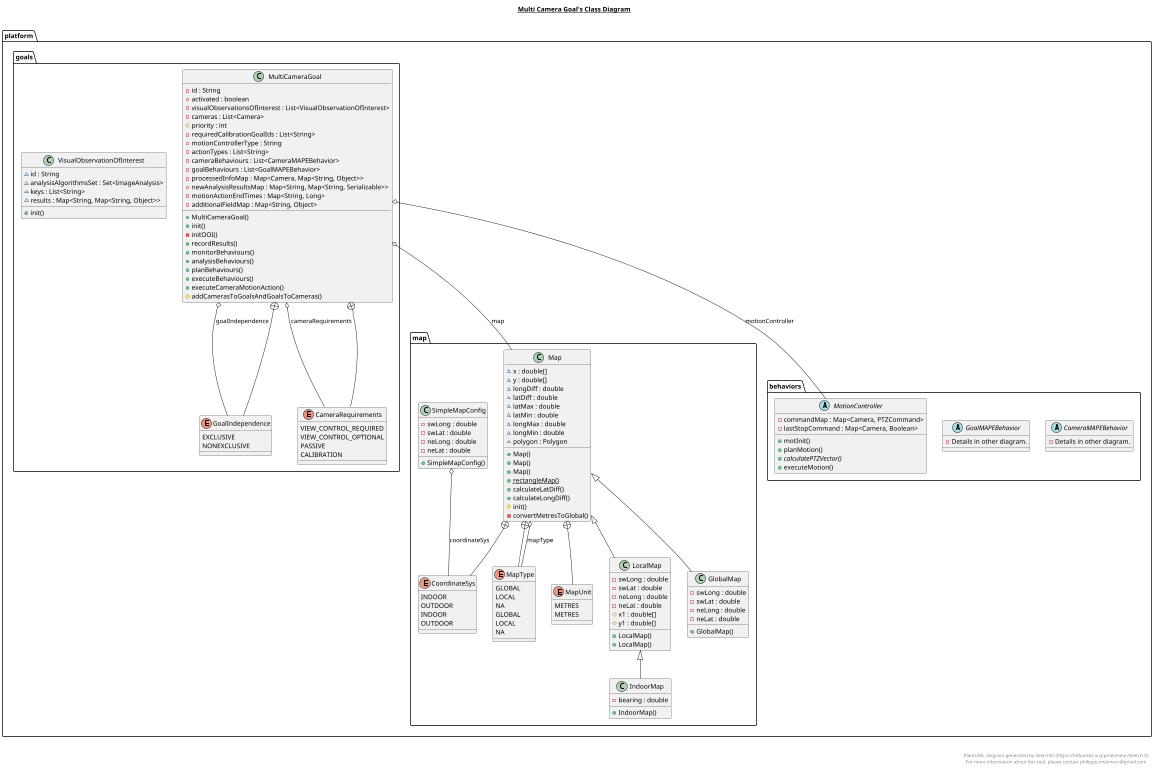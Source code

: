 @startuml

scale 1024 width
scale 768 height

title __Multi Camera Goal's Class Diagram__\n

package platform {
    package platform.map {
      class GlobalMap {
          - swLong : double
          - swLat : double
          - neLong : double
          - neLat : double
          + GlobalMap()
      }
    }
  }

  package platform {
        package platform.behaviors {
          abstract class CameraMAPEBehavior {
                - Details in other diagram.
          }
        }
      }


  package platform {
        package platform.behaviors {
            abstract class GoalMAPEBehavior {
                - Details in other diagram.
            }
          }
        }



  package platform {
    package platform.map {
      enum MapType {
        GLOBAL
        LOCAL
        NA
      }
    }
  }


  package platform {
    package platform.map {
      enum CoordinateSys {
        INDOOR
        OUTDOOR
      }
    }
  }


  package platform {
    package platform.map {
      enum MapUnit {
        METRES
      }
    }
  }


  package platform {
    package platform.map {
      class IndoorMap {
          - bearing : double
          + IndoorMap()
      }
    }
  }


  package platform {
    package platform.map {
      enum MapType {
        GLOBAL
        LOCAL
        NA
      }
    }
  }


  package platform {
    package platform.map {
      enum CoordinateSys {
        INDOOR
        OUTDOOR
      }
    }
  }


  package platform {
    package platform.map {
      enum MapUnit {
        METRES
      }
    }
  }


  package platform {
    package platform.map {
      class LocalMap {
          - swLong : double
          - swLat : double
          - neLong : double
          - neLat : double
          # x1 : double[]
          # y1 : double[]
          + LocalMap()
          + LocalMap()
      }
    }
  }



  package platform {
    package platform.map {
      class Map {
          ~ x : double[]
          ~ y : double[]
          ~ longDiff : double
          ~ latDiff : double
          ~ latMax : double
          ~ latMin : double
          ~ longMax : double
          ~ longMin : double
          ~ polygon : Polygon
          + Map()
          + Map()
          + Map()
          {static} + rectangleMap()
          + calculateLatDiff()
          + calculateLongDiff()
          # init()
          - convertMetresToGlobal()
      }
    }
  }

  package platform {
    package platform.map {
      class SimpleMapConfig {
          - swLong : double
          - swLat : double
          - neLong : double
          - neLat : double
          + SimpleMapConfig()
      }
    }
  }


  GlobalMap -up-|> Map
  IndoorMap -up-|> LocalMap
  LocalMap -up-|> Map
  Map o-- MapType : mapType
  Map +-down- MapType
  Map +-down- CoordinateSys
  Map +-down- MapUnit
  SimpleMapConfig o-- CoordinateSys : coordinateSys

  package platform {
      package platform.goals {
      class MultiCameraGoal {
          - id : String
          - activated : boolean
          - visualObservationsOfInterest : List<VisualObservationOfInterest>
          - cameras : List<Camera>
          # priority : int
          - requiredCalibrationGoalIds : List<String>
          - motionControllerType : String
          - actionTypes : List<String>
          - cameraBehaviours : List<CameraMAPEBehavior>
          - goalBehaviours : List<GoalMAPEBehavior>
          - processedInfoMap : Map<Camera, Map<String, Object>>
          - newAnalysisResultsMap : Map<String, Map<String, Serializable>>
          - motionActionEndTimes : Map<String, Long>
          - additionalFieldMap : Map<String, Object>
          + MultiCameraGoal()
          + init()
          - initOOI()
          + recordResults()
          + monitorBehaviours()
          + analysisBehaviours()
          + planBehaviours()
          + executeBehaviours()
          + executeCameraMotionAction()
          # addCamerasToGoalsAndGoalsToCameras()
      }
    }
  }
  

  package platform {
    package platform.goals {
      enum GoalIndependence {
        EXCLUSIVE
        NONEXCLUSIVE
      }
    }
  }
  

  package platform {
    package platform.goals {
      enum CameraRequirements {
        VIEW_CONTROL_REQUIRED
        VIEW_CONTROL_OPTIONAL
        PASSIVE
        CALIBRATION
      }
    }
  }

  package platform {
        package platform.behaviors {
        abstract class MotionController {
            - commandMap : Map<Camera, PTZCommand>
            - lastStopCommand : Map<Camera, Boolean>
            + motInit()
            + planMotion()
            {abstract} + calculatePTZVector()
            + executeMotion()
        }
      }
    }


   package platform {
      package platform.goals {
        class VisualObservationOfInterest {
            ~ id : String
            ~ analysisAlgorithmsSet : Set<ImageAnalysis>
            ~ keys : List<String>
            ~ results : Map<String, Map<String, Object>>
            + init()
        }
      }
    }
  

  MultiCameraGoal o-- GoalIndependence : goalIndependence
  MultiCameraGoal o-- CameraRequirements : cameraRequirements
  MultiCameraGoal o-- Map : map
  MultiCameraGoal o-down- MotionController : motionController
  MultiCameraGoal +-down- GoalIndependence
  MultiCameraGoal +-down- CameraRequirements


right footer


PlantUML diagram generated by SketchIt! (https://bitbucket.org/pmesmeur/sketch.it)
For more information about this tool, please contact philippe.mesmeur@gmail.com
endfooter

@enduml

